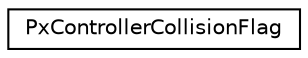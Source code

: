 digraph "Graphical Class Hierarchy"
{
  edge [fontname="Helvetica",fontsize="10",labelfontname="Helvetica",labelfontsize="10"];
  node [fontname="Helvetica",fontsize="10",shape=record];
  rankdir="LR";
  Node0 [label="PxControllerCollisionFlag",height=0.2,width=0.4,color="black", fillcolor="white", style="filled",URL="$structPxControllerCollisionFlag.html",tooltip="specifies which sides a character is colliding with. "];
}
